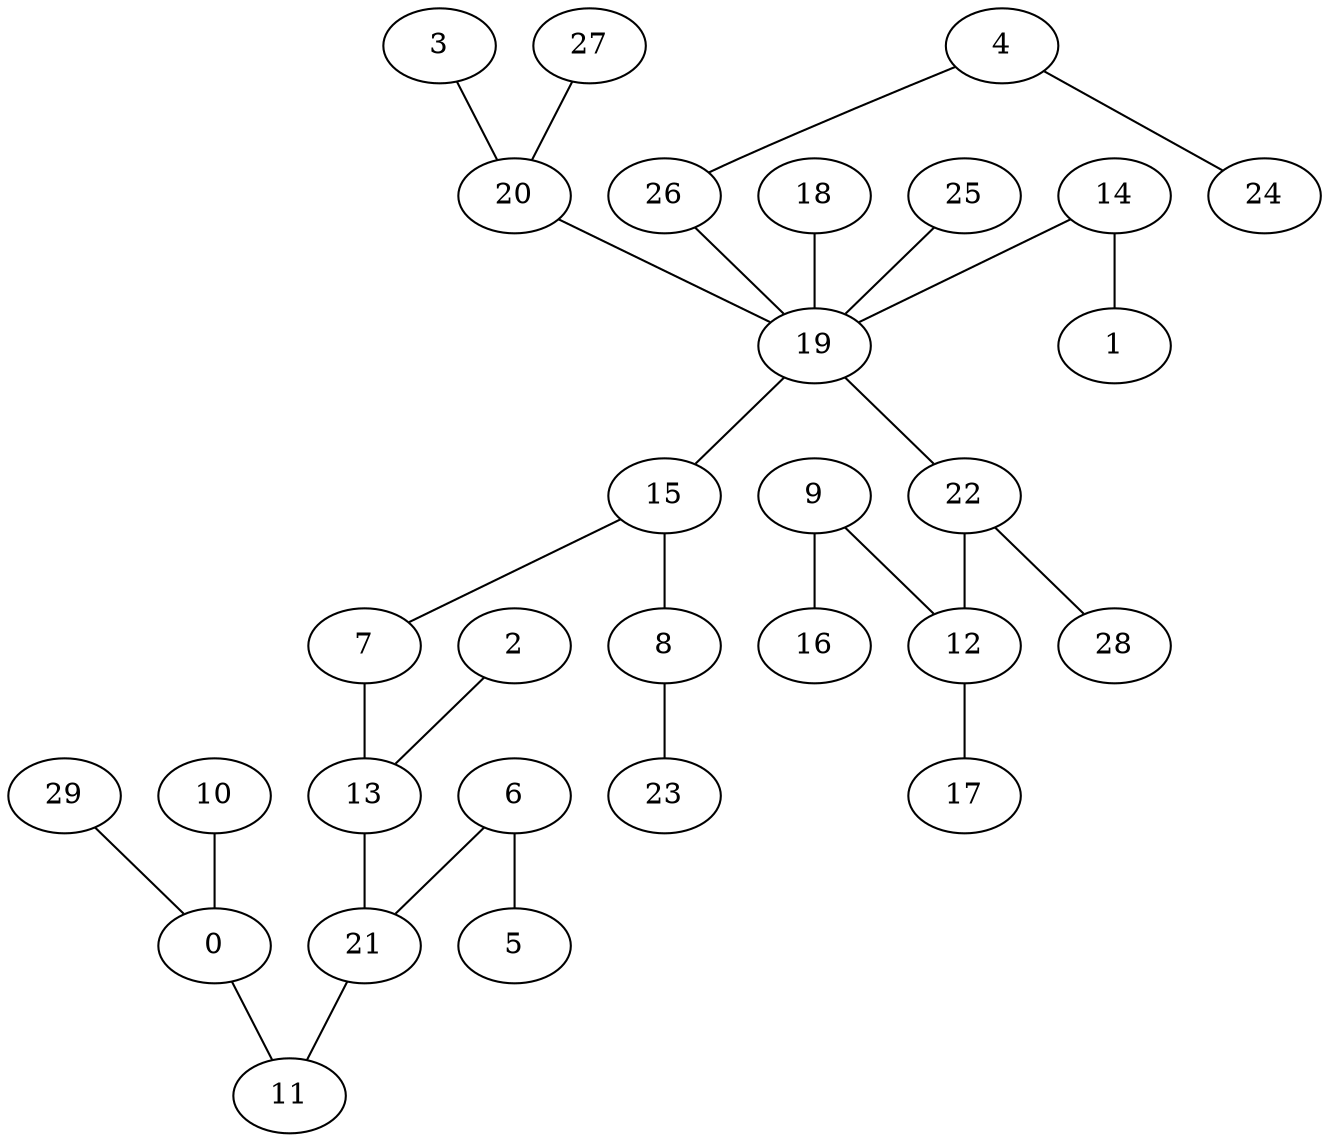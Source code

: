 graph {
20  [Label = "20 (0.00)"]
19  [Label = "19 (0.00)"]
15  [Label = "15 (0.00)"]
7  [Label = "7 (0.00)"]
22  [Label = "22 (0.00)"]
12  [Label = "12 (0.00)"]
0  [Label = "0 (0.00)"]
11  [Label = "11 (0.00)"]
17  [Label = "17 (0.00)"]
26  [Label = "26 (0.00)"]
3  [Label = "3 (0.00)"]
14  [Label = "14 (0.00)"]
4  [Label = "4 (0.00)"]
8  [Label = "8 (0.00)"]
9  [Label = "9 (0.00)"]
6  [Label = "6 (0.00)"]
5  [Label = "5 (0.00)"]
23  [Label = "23 (0.00)"]
21  [Label = "21 (0.00)"]
13  [Label = "13 (0.00)"]
18  [Label = "18 (0.00)"]
29  [Label = "29 (0.00)"]
27  [Label = "27 (0.00)"]
25  [Label = "25 (0.00)"]
16  [Label = "16 (0.00)"]
2  [Label = "2 (0.00)"]
24  [Label = "24 (0.00)"]
10  [Label = "10 (0.00)"]
28  [Label = "28 (0.00)"]
1  [Label = "1 (0.00)"]

20--19  [Label = "70.67"]
15--7  [Label = "75.94"]
19--22  [Label = "83.84"]
22--12  [Label = "104.96"]
0--11  [Label = "122.46"]
12--17  [Label = "140.09"]
26--19  [Label = "148.40"]
3--20  [Label = "153.74"]
14--19  [Label = "154.29"]
4--26  [Label = "223.02"]
15--8  [Label = "232.99"]
9--12  [Label = "233.13"]
6--5  [Label = "245.16"]
19--15  [Label = "255.05"]
8--23  [Label = "278.78"]
21--11  [Label = "280.11"]
13--21  [Label = "281.00"]
18--19  [Label = "303.46"]
7--13  [Label = "308.80"]
29--0  [Label = "318.14"]
6--21  [Label = "365.14"]
27--20  [Label = "373.09"]
25--19  [Label = "379.45"]
9--16  [Label = "400.32"]
2--13  [Label = "409.81"]
4--24  [Label = "435.91"]
10--0  [Label = "445.07"]
22--28  [Label = "561.24"]
14--1  [Label = "606.34"]
}
